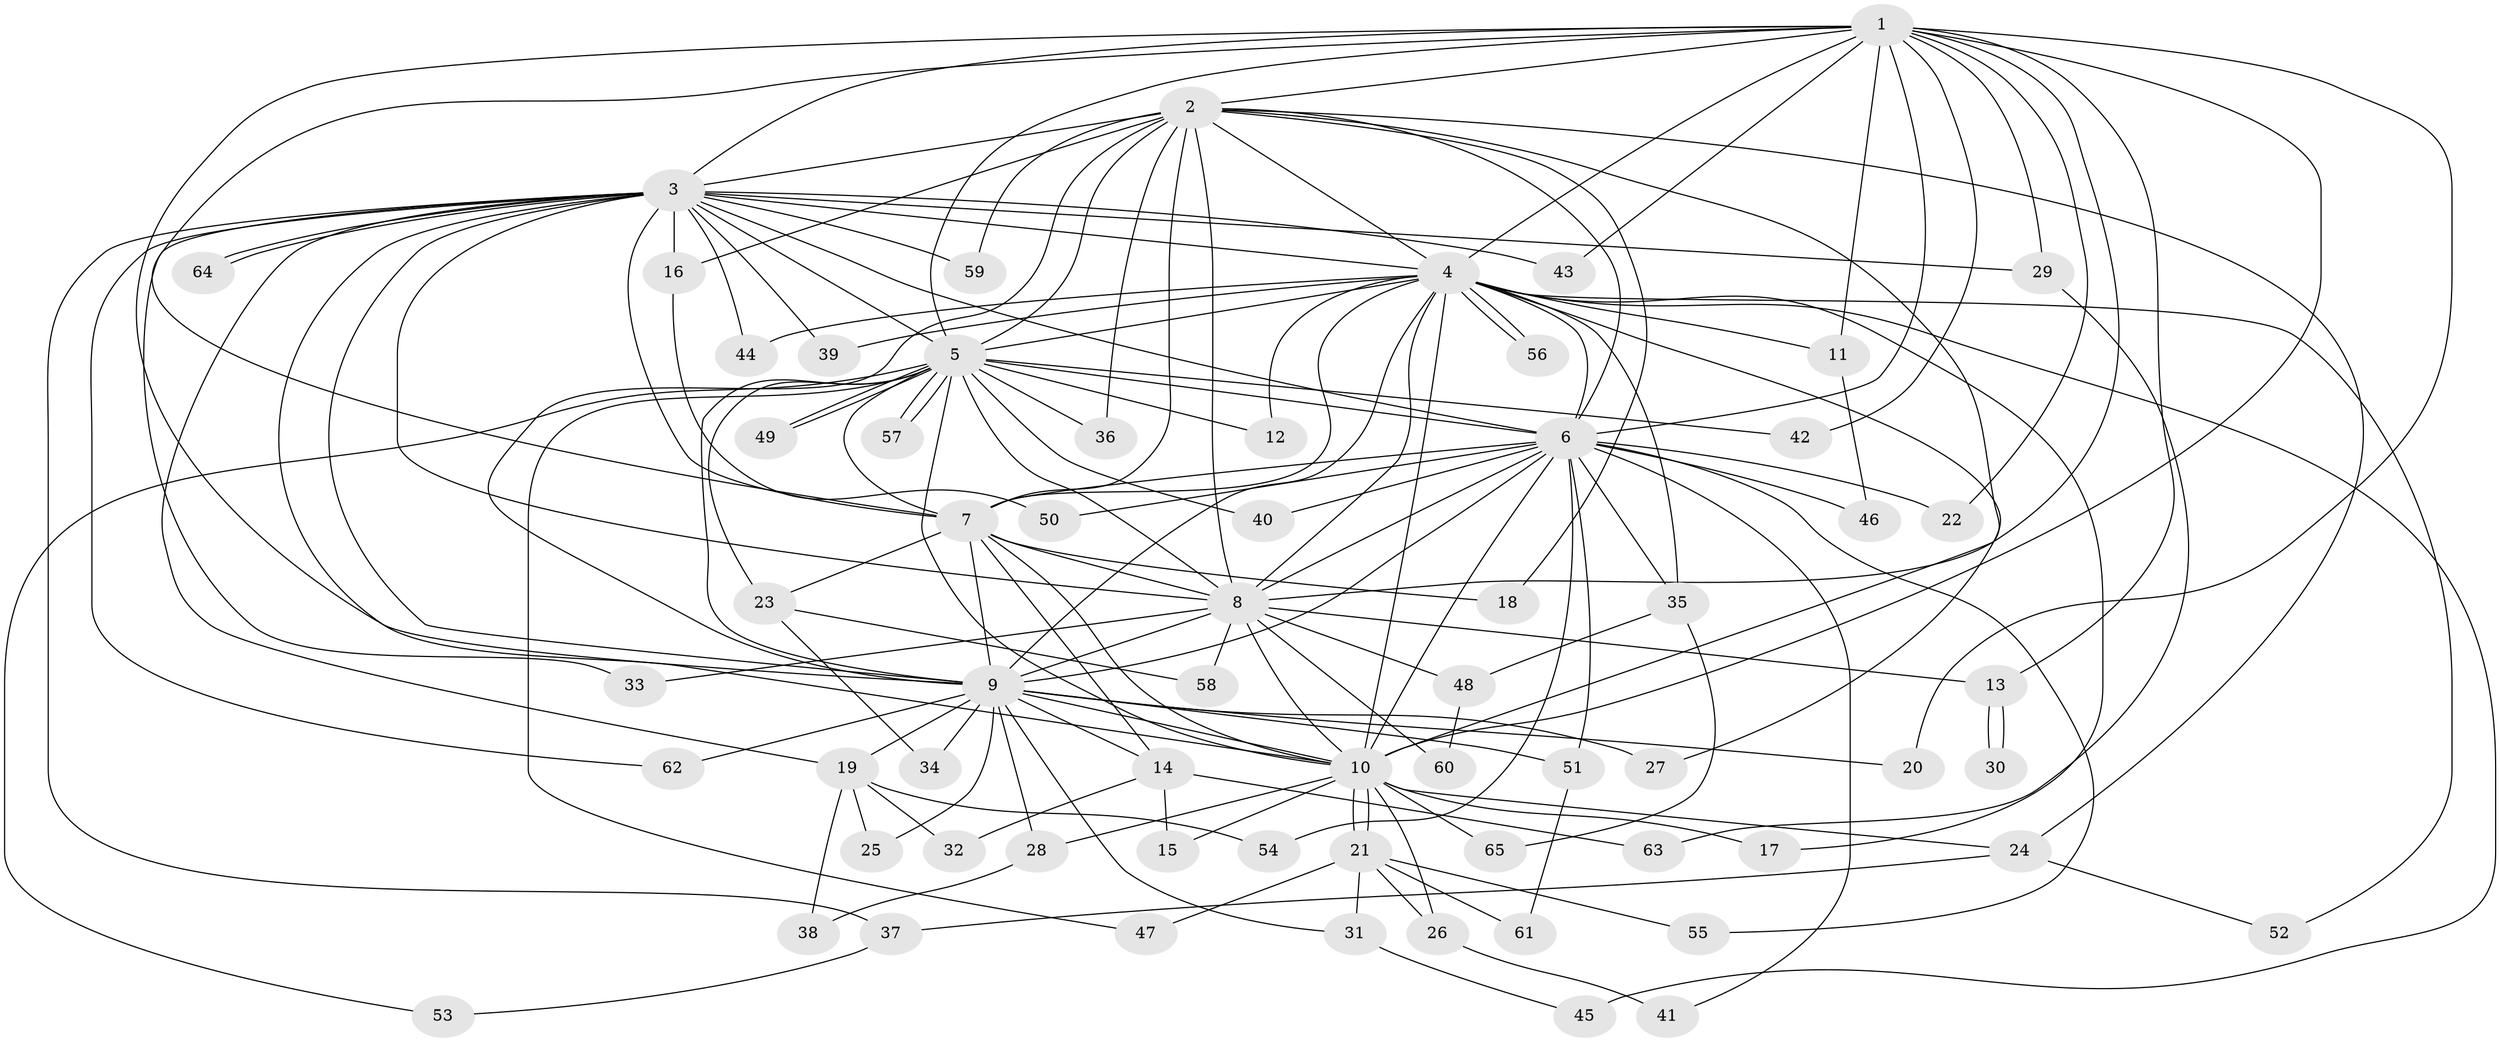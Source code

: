 // coarse degree distribution, {16: 0.0425531914893617, 11: 0.02127659574468085, 17: 0.0425531914893617, 22: 0.02127659574468085, 18: 0.02127659574468085, 9: 0.02127659574468085, 3: 0.2127659574468085, 2: 0.5106382978723404, 5: 0.02127659574468085, 1: 0.02127659574468085, 6: 0.0425531914893617, 4: 0.02127659574468085}
// Generated by graph-tools (version 1.1) at 2025/51/02/27/25 19:51:48]
// undirected, 65 vertices, 155 edges
graph export_dot {
graph [start="1"]
  node [color=gray90,style=filled];
  1;
  2;
  3;
  4;
  5;
  6;
  7;
  8;
  9;
  10;
  11;
  12;
  13;
  14;
  15;
  16;
  17;
  18;
  19;
  20;
  21;
  22;
  23;
  24;
  25;
  26;
  27;
  28;
  29;
  30;
  31;
  32;
  33;
  34;
  35;
  36;
  37;
  38;
  39;
  40;
  41;
  42;
  43;
  44;
  45;
  46;
  47;
  48;
  49;
  50;
  51;
  52;
  53;
  54;
  55;
  56;
  57;
  58;
  59;
  60;
  61;
  62;
  63;
  64;
  65;
  1 -- 2;
  1 -- 3;
  1 -- 4;
  1 -- 5;
  1 -- 6;
  1 -- 7;
  1 -- 8;
  1 -- 9;
  1 -- 10;
  1 -- 11;
  1 -- 13;
  1 -- 20;
  1 -- 22;
  1 -- 29;
  1 -- 42;
  1 -- 43;
  2 -- 3;
  2 -- 4;
  2 -- 5;
  2 -- 6;
  2 -- 7;
  2 -- 8;
  2 -- 9;
  2 -- 10;
  2 -- 16;
  2 -- 18;
  2 -- 24;
  2 -- 36;
  2 -- 59;
  3 -- 4;
  3 -- 5;
  3 -- 6;
  3 -- 7;
  3 -- 8;
  3 -- 9;
  3 -- 10;
  3 -- 16;
  3 -- 19;
  3 -- 29;
  3 -- 33;
  3 -- 37;
  3 -- 39;
  3 -- 43;
  3 -- 44;
  3 -- 59;
  3 -- 62;
  3 -- 64;
  3 -- 64;
  4 -- 5;
  4 -- 6;
  4 -- 7;
  4 -- 8;
  4 -- 9;
  4 -- 10;
  4 -- 11;
  4 -- 12;
  4 -- 17;
  4 -- 27;
  4 -- 35;
  4 -- 39;
  4 -- 44;
  4 -- 45;
  4 -- 52;
  4 -- 56;
  4 -- 56;
  5 -- 6;
  5 -- 7;
  5 -- 8;
  5 -- 9;
  5 -- 10;
  5 -- 12;
  5 -- 23;
  5 -- 36;
  5 -- 40;
  5 -- 42;
  5 -- 47;
  5 -- 49;
  5 -- 49;
  5 -- 53;
  5 -- 57;
  5 -- 57;
  6 -- 7;
  6 -- 8;
  6 -- 9;
  6 -- 10;
  6 -- 22;
  6 -- 35;
  6 -- 40;
  6 -- 41;
  6 -- 46;
  6 -- 50;
  6 -- 51;
  6 -- 54;
  6 -- 55;
  7 -- 8;
  7 -- 9;
  7 -- 10;
  7 -- 14;
  7 -- 18;
  7 -- 23;
  8 -- 9;
  8 -- 10;
  8 -- 13;
  8 -- 33;
  8 -- 48;
  8 -- 58;
  8 -- 60;
  9 -- 10;
  9 -- 14;
  9 -- 19;
  9 -- 20;
  9 -- 25;
  9 -- 27;
  9 -- 28;
  9 -- 31;
  9 -- 34;
  9 -- 51;
  9 -- 62;
  10 -- 15;
  10 -- 17;
  10 -- 21;
  10 -- 21;
  10 -- 24;
  10 -- 26;
  10 -- 28;
  10 -- 65;
  11 -- 46;
  13 -- 30;
  13 -- 30;
  14 -- 15;
  14 -- 32;
  14 -- 63;
  16 -- 50;
  19 -- 25;
  19 -- 32;
  19 -- 38;
  19 -- 54;
  21 -- 26;
  21 -- 31;
  21 -- 47;
  21 -- 55;
  21 -- 61;
  23 -- 34;
  23 -- 58;
  24 -- 37;
  24 -- 52;
  26 -- 41;
  28 -- 38;
  29 -- 63;
  31 -- 45;
  35 -- 48;
  35 -- 65;
  37 -- 53;
  48 -- 60;
  51 -- 61;
}
